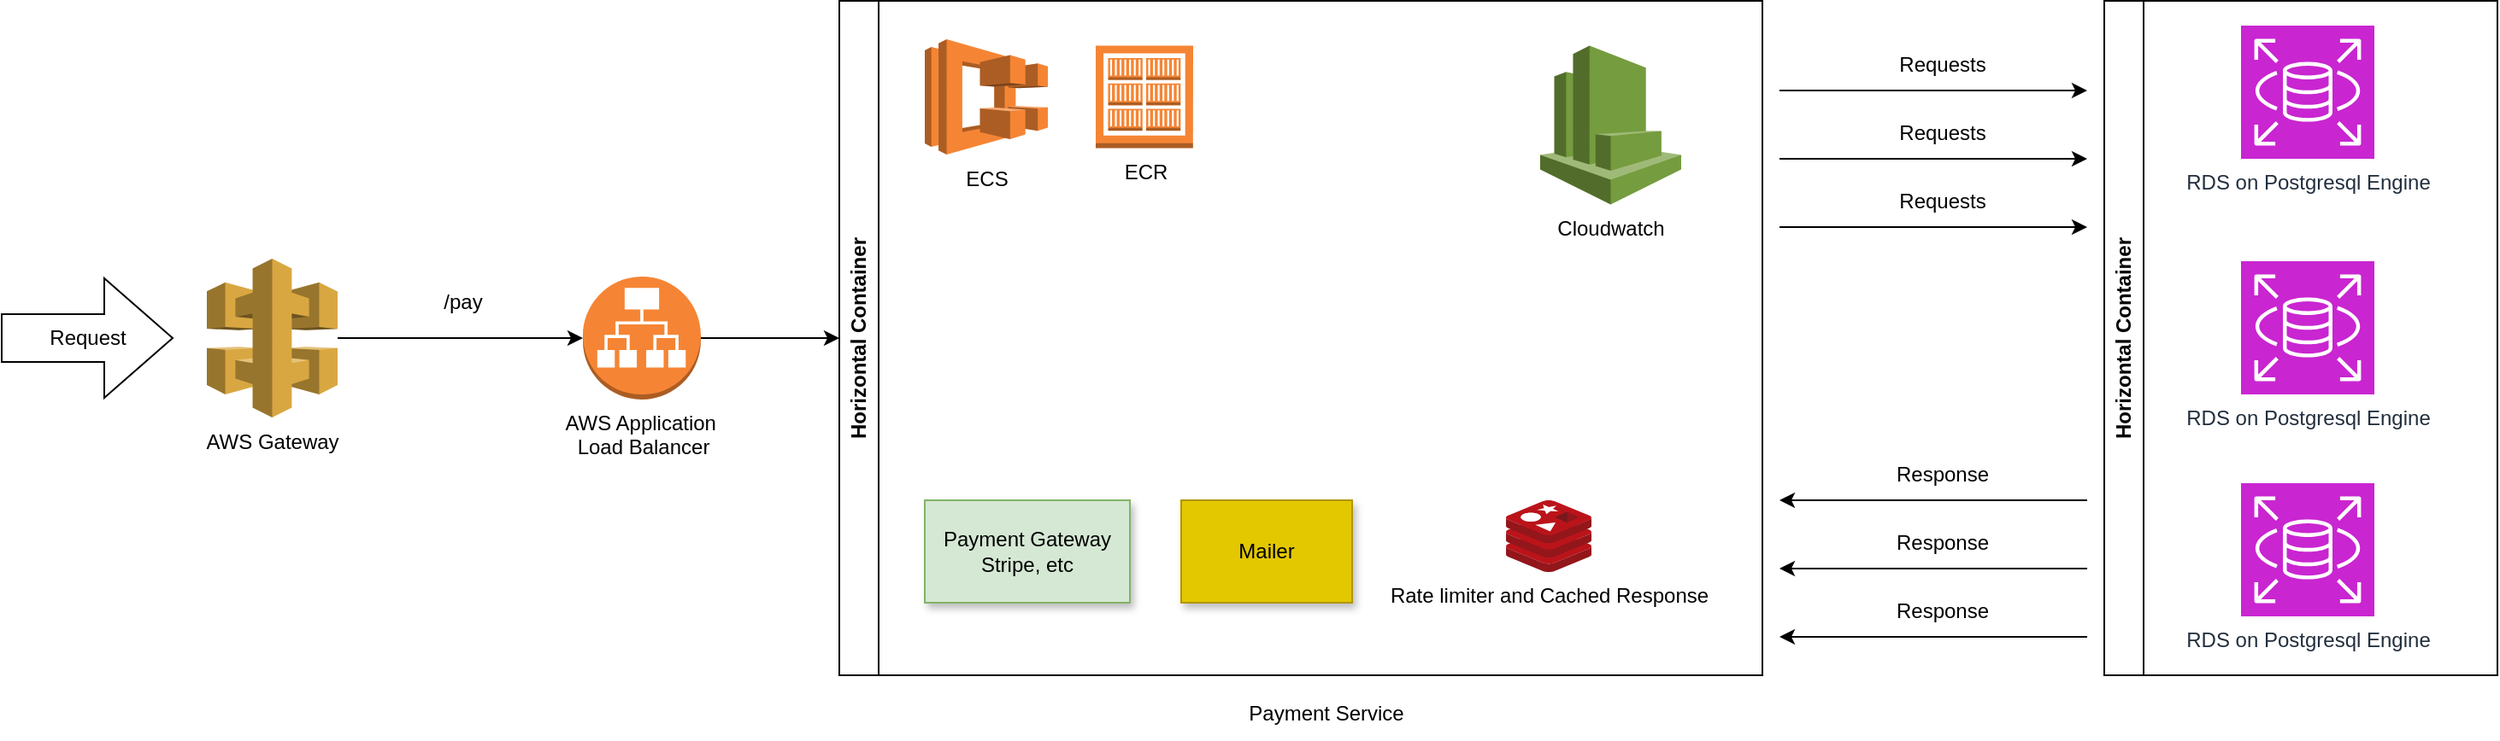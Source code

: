 <mxfile version="27.0.1">
  <diagram name="Page-1" id="oWnz_EQfe5_99yX0bL4z">
    <mxGraphModel dx="1426" dy="824" grid="1" gridSize="10" guides="1" tooltips="1" connect="1" arrows="1" fold="1" page="1" pageScale="1" pageWidth="3300" pageHeight="4681" math="0" shadow="0">
      <root>
        <mxCell id="0" />
        <mxCell id="1" parent="0" />
        <mxCell id="Rnt6nUYaGQKZYK7r9Nj7-1" value="Request" style="html=1;shadow=0;dashed=0;align=center;verticalAlign=middle;shape=mxgraph.arrows2.arrow;dy=0.6;dx=40;notch=0;" vertex="1" parent="1">
          <mxGeometry x="20" y="350" width="100" height="70" as="geometry" />
        </mxCell>
        <mxCell id="Rnt6nUYaGQKZYK7r9Nj7-2" value="AWS Gateway" style="outlineConnect=0;dashed=0;verticalLabelPosition=bottom;verticalAlign=top;align=center;html=1;shape=mxgraph.aws3.api_gateway;fillColor=#D9A741;gradientColor=none;" vertex="1" parent="1">
          <mxGeometry x="140" y="338.5" width="76.5" height="93" as="geometry" />
        </mxCell>
        <mxCell id="Rnt6nUYaGQKZYK7r9Nj7-9" style="edgeStyle=orthogonalEdgeStyle;rounded=0;orthogonalLoop=1;jettySize=auto;html=1;entryX=0;entryY=0.5;entryDx=0;entryDy=0;" edge="1" parent="1" source="Rnt6nUYaGQKZYK7r9Nj7-4" target="Rnt6nUYaGQKZYK7r9Nj7-8">
          <mxGeometry relative="1" as="geometry" />
        </mxCell>
        <mxCell id="Rnt6nUYaGQKZYK7r9Nj7-4" value="AWS Application&amp;nbsp;&lt;div&gt;Load Balancer&lt;/div&gt;" style="outlineConnect=0;dashed=0;verticalLabelPosition=bottom;verticalAlign=top;align=center;html=1;shape=mxgraph.aws3.application_load_balancer;fillColor=#F58534;gradientColor=none;" vertex="1" parent="1">
          <mxGeometry x="360" y="349" width="69" height="72" as="geometry" />
        </mxCell>
        <mxCell id="Rnt6nUYaGQKZYK7r9Nj7-6" style="edgeStyle=orthogonalEdgeStyle;rounded=0;orthogonalLoop=1;jettySize=auto;html=1;entryX=0;entryY=0.5;entryDx=0;entryDy=0;entryPerimeter=0;" edge="1" parent="1" source="Rnt6nUYaGQKZYK7r9Nj7-2" target="Rnt6nUYaGQKZYK7r9Nj7-4">
          <mxGeometry relative="1" as="geometry" />
        </mxCell>
        <mxCell id="Rnt6nUYaGQKZYK7r9Nj7-7" value="/pay" style="text;html=1;align=center;verticalAlign=middle;whiteSpace=wrap;rounded=0;" vertex="1" parent="1">
          <mxGeometry x="260" y="349" width="60" height="30" as="geometry" />
        </mxCell>
        <mxCell id="Rnt6nUYaGQKZYK7r9Nj7-8" value="Horizontal Container" style="swimlane;horizontal=0;whiteSpace=wrap;html=1;" vertex="1" parent="1">
          <mxGeometry x="510" y="187.5" width="540" height="395" as="geometry" />
        </mxCell>
        <mxCell id="Rnt6nUYaGQKZYK7r9Nj7-10" value="ECS" style="outlineConnect=0;dashed=0;verticalLabelPosition=bottom;verticalAlign=top;align=center;html=1;shape=mxgraph.aws3.ecs;fillColor=#F58534;gradientColor=none;" vertex="1" parent="Rnt6nUYaGQKZYK7r9Nj7-8">
          <mxGeometry x="50" y="22.5" width="72" height="67.5" as="geometry" />
        </mxCell>
        <mxCell id="Rnt6nUYaGQKZYK7r9Nj7-11" value="ECR" style="outlineConnect=0;dashed=0;verticalLabelPosition=bottom;verticalAlign=top;align=center;html=1;shape=mxgraph.aws3.ecr_registry;fillColor=#F58534;gradientColor=none;" vertex="1" parent="Rnt6nUYaGQKZYK7r9Nj7-8">
          <mxGeometry x="150" y="26.25" width="57" height="60" as="geometry" />
        </mxCell>
        <mxCell id="Rnt6nUYaGQKZYK7r9Nj7-12" value="Payment Gateway&lt;div&gt;Stripe, etc&lt;/div&gt;" style="rounded=0;whiteSpace=wrap;html=1;fillColor=#d5e8d4;strokeColor=#82b366;shadow=1;" vertex="1" parent="Rnt6nUYaGQKZYK7r9Nj7-8">
          <mxGeometry x="50" y="292.5" width="120" height="60" as="geometry" />
        </mxCell>
        <mxCell id="Rnt6nUYaGQKZYK7r9Nj7-13" value="Cloudwatch" style="outlineConnect=0;dashed=0;verticalLabelPosition=bottom;verticalAlign=top;align=center;html=1;shape=mxgraph.aws3.cloudwatch;fillColor=#759C3E;gradientColor=none;" vertex="1" parent="Rnt6nUYaGQKZYK7r9Nj7-8">
          <mxGeometry x="410" y="26.25" width="82.5" height="93" as="geometry" />
        </mxCell>
        <mxCell id="Rnt6nUYaGQKZYK7r9Nj7-37" value="Mailer" style="rounded=0;whiteSpace=wrap;html=1;fillColor=#e3c800;strokeColor=#B09500;fontColor=#000000;shadow=1;" vertex="1" parent="Rnt6nUYaGQKZYK7r9Nj7-8">
          <mxGeometry x="200" y="292.5" width="100" height="60" as="geometry" />
        </mxCell>
        <mxCell id="Rnt6nUYaGQKZYK7r9Nj7-38" value="Rate limiter and Cached Response" style="image;sketch=0;aspect=fixed;html=1;points=[];align=center;fontSize=12;image=img/lib/mscae/Cache_Redis_Product.svg;" vertex="1" parent="Rnt6nUYaGQKZYK7r9Nj7-8">
          <mxGeometry x="390" y="292.5" width="50" height="42" as="geometry" />
        </mxCell>
        <mxCell id="Rnt6nUYaGQKZYK7r9Nj7-15" value="Horizontal Container" style="swimlane;horizontal=0;whiteSpace=wrap;html=1;" vertex="1" parent="1">
          <mxGeometry x="1250" y="187.5" width="230" height="395" as="geometry" />
        </mxCell>
        <mxCell id="Rnt6nUYaGQKZYK7r9Nj7-39" value="RDS on Postgresql Engine" style="sketch=0;points=[[0,0,0],[0.25,0,0],[0.5,0,0],[0.75,0,0],[1,0,0],[0,1,0],[0.25,1,0],[0.5,1,0],[0.75,1,0],[1,1,0],[0,0.25,0],[0,0.5,0],[0,0.75,0],[1,0.25,0],[1,0.5,0],[1,0.75,0]];outlineConnect=0;fontColor=#232F3E;fillColor=#C925D1;strokeColor=#ffffff;dashed=0;verticalLabelPosition=bottom;verticalAlign=top;align=center;html=1;fontSize=12;fontStyle=0;aspect=fixed;shape=mxgraph.aws4.resourceIcon;resIcon=mxgraph.aws4.rds;" vertex="1" parent="Rnt6nUYaGQKZYK7r9Nj7-15">
          <mxGeometry x="80" y="14.5" width="78" height="78" as="geometry" />
        </mxCell>
        <mxCell id="Rnt6nUYaGQKZYK7r9Nj7-40" value="RDS on Postgresql Engine" style="sketch=0;points=[[0,0,0],[0.25,0,0],[0.5,0,0],[0.75,0,0],[1,0,0],[0,1,0],[0.25,1,0],[0.5,1,0],[0.75,1,0],[1,1,0],[0,0.25,0],[0,0.5,0],[0,0.75,0],[1,0.25,0],[1,0.5,0],[1,0.75,0]];outlineConnect=0;fontColor=#232F3E;fillColor=#C925D1;strokeColor=#ffffff;dashed=0;verticalLabelPosition=bottom;verticalAlign=top;align=center;html=1;fontSize=12;fontStyle=0;aspect=fixed;shape=mxgraph.aws4.resourceIcon;resIcon=mxgraph.aws4.rds;" vertex="1" parent="Rnt6nUYaGQKZYK7r9Nj7-15">
          <mxGeometry x="80" y="152.5" width="78" height="78" as="geometry" />
        </mxCell>
        <mxCell id="Rnt6nUYaGQKZYK7r9Nj7-41" value="RDS on Postgresql Engine" style="sketch=0;points=[[0,0,0],[0.25,0,0],[0.5,0,0],[0.75,0,0],[1,0,0],[0,1,0],[0.25,1,0],[0.5,1,0],[0.75,1,0],[1,1,0],[0,0.25,0],[0,0.5,0],[0,0.75,0],[1,0.25,0],[1,0.5,0],[1,0.75,0]];outlineConnect=0;fontColor=#232F3E;fillColor=#C925D1;strokeColor=#ffffff;dashed=0;verticalLabelPosition=bottom;verticalAlign=top;align=center;html=1;fontSize=12;fontStyle=0;aspect=fixed;shape=mxgraph.aws4.resourceIcon;resIcon=mxgraph.aws4.rds;" vertex="1" parent="Rnt6nUYaGQKZYK7r9Nj7-15">
          <mxGeometry x="80" y="282.5" width="78" height="78" as="geometry" />
        </mxCell>
        <mxCell id="Rnt6nUYaGQKZYK7r9Nj7-24" value="" style="endArrow=classic;html=1;rounded=0;" edge="1" parent="1">
          <mxGeometry width="50" height="50" relative="1" as="geometry">
            <mxPoint x="1060" y="240" as="sourcePoint" />
            <mxPoint x="1240" y="240" as="targetPoint" />
          </mxGeometry>
        </mxCell>
        <mxCell id="Rnt6nUYaGQKZYK7r9Nj7-25" value="Requests" style="text;html=1;align=center;verticalAlign=middle;resizable=0;points=[];autosize=1;strokeColor=none;fillColor=none;" vertex="1" parent="1">
          <mxGeometry x="1120" y="210" width="70" height="30" as="geometry" />
        </mxCell>
        <mxCell id="Rnt6nUYaGQKZYK7r9Nj7-26" value="Requests" style="text;html=1;align=center;verticalAlign=middle;resizable=0;points=[];autosize=1;strokeColor=none;fillColor=none;" vertex="1" parent="1">
          <mxGeometry x="1120" y="250" width="70" height="30" as="geometry" />
        </mxCell>
        <mxCell id="Rnt6nUYaGQKZYK7r9Nj7-27" value="" style="endArrow=classic;html=1;rounded=0;" edge="1" parent="1">
          <mxGeometry width="50" height="50" relative="1" as="geometry">
            <mxPoint x="1060" y="280" as="sourcePoint" />
            <mxPoint x="1240" y="280" as="targetPoint" />
          </mxGeometry>
        </mxCell>
        <mxCell id="Rnt6nUYaGQKZYK7r9Nj7-28" value="Requests" style="text;html=1;align=center;verticalAlign=middle;resizable=0;points=[];autosize=1;strokeColor=none;fillColor=none;" vertex="1" parent="1">
          <mxGeometry x="1120" y="290" width="70" height="30" as="geometry" />
        </mxCell>
        <mxCell id="Rnt6nUYaGQKZYK7r9Nj7-29" value="" style="endArrow=classic;html=1;rounded=0;" edge="1" parent="1">
          <mxGeometry width="50" height="50" relative="1" as="geometry">
            <mxPoint x="1060" y="320" as="sourcePoint" />
            <mxPoint x="1240" y="320" as="targetPoint" />
          </mxGeometry>
        </mxCell>
        <mxCell id="Rnt6nUYaGQKZYK7r9Nj7-30" value="Response" style="text;html=1;align=center;verticalAlign=middle;resizable=0;points=[];autosize=1;strokeColor=none;fillColor=none;" vertex="1" parent="1">
          <mxGeometry x="1115" y="450" width="80" height="30" as="geometry" />
        </mxCell>
        <mxCell id="Rnt6nUYaGQKZYK7r9Nj7-31" value="" style="endArrow=classic;html=1;rounded=0;" edge="1" parent="1">
          <mxGeometry width="50" height="50" relative="1" as="geometry">
            <mxPoint x="1240" y="480" as="sourcePoint" />
            <mxPoint x="1060" y="480" as="targetPoint" />
          </mxGeometry>
        </mxCell>
        <mxCell id="Rnt6nUYaGQKZYK7r9Nj7-32" value="" style="endArrow=classic;html=1;rounded=0;" edge="1" parent="1">
          <mxGeometry width="50" height="50" relative="1" as="geometry">
            <mxPoint x="1240" y="520" as="sourcePoint" />
            <mxPoint x="1060" y="520" as="targetPoint" />
          </mxGeometry>
        </mxCell>
        <mxCell id="Rnt6nUYaGQKZYK7r9Nj7-33" value="Response" style="text;html=1;align=center;verticalAlign=middle;resizable=0;points=[];autosize=1;strokeColor=none;fillColor=none;" vertex="1" parent="1">
          <mxGeometry x="1115" y="490" width="80" height="30" as="geometry" />
        </mxCell>
        <mxCell id="Rnt6nUYaGQKZYK7r9Nj7-34" value="" style="endArrow=classic;html=1;rounded=0;" edge="1" parent="1">
          <mxGeometry width="50" height="50" relative="1" as="geometry">
            <mxPoint x="1240" y="560" as="sourcePoint" />
            <mxPoint x="1060" y="560" as="targetPoint" />
          </mxGeometry>
        </mxCell>
        <mxCell id="Rnt6nUYaGQKZYK7r9Nj7-35" value="Response" style="text;html=1;align=center;verticalAlign=middle;resizable=0;points=[];autosize=1;strokeColor=none;fillColor=none;" vertex="1" parent="1">
          <mxGeometry x="1115" y="530" width="80" height="30" as="geometry" />
        </mxCell>
        <mxCell id="Rnt6nUYaGQKZYK7r9Nj7-36" value="Payment Service" style="text;html=1;align=center;verticalAlign=middle;whiteSpace=wrap;rounded=0;" vertex="1" parent="1">
          <mxGeometry x="730" y="590" width="130" height="30" as="geometry" />
        </mxCell>
      </root>
    </mxGraphModel>
  </diagram>
</mxfile>
